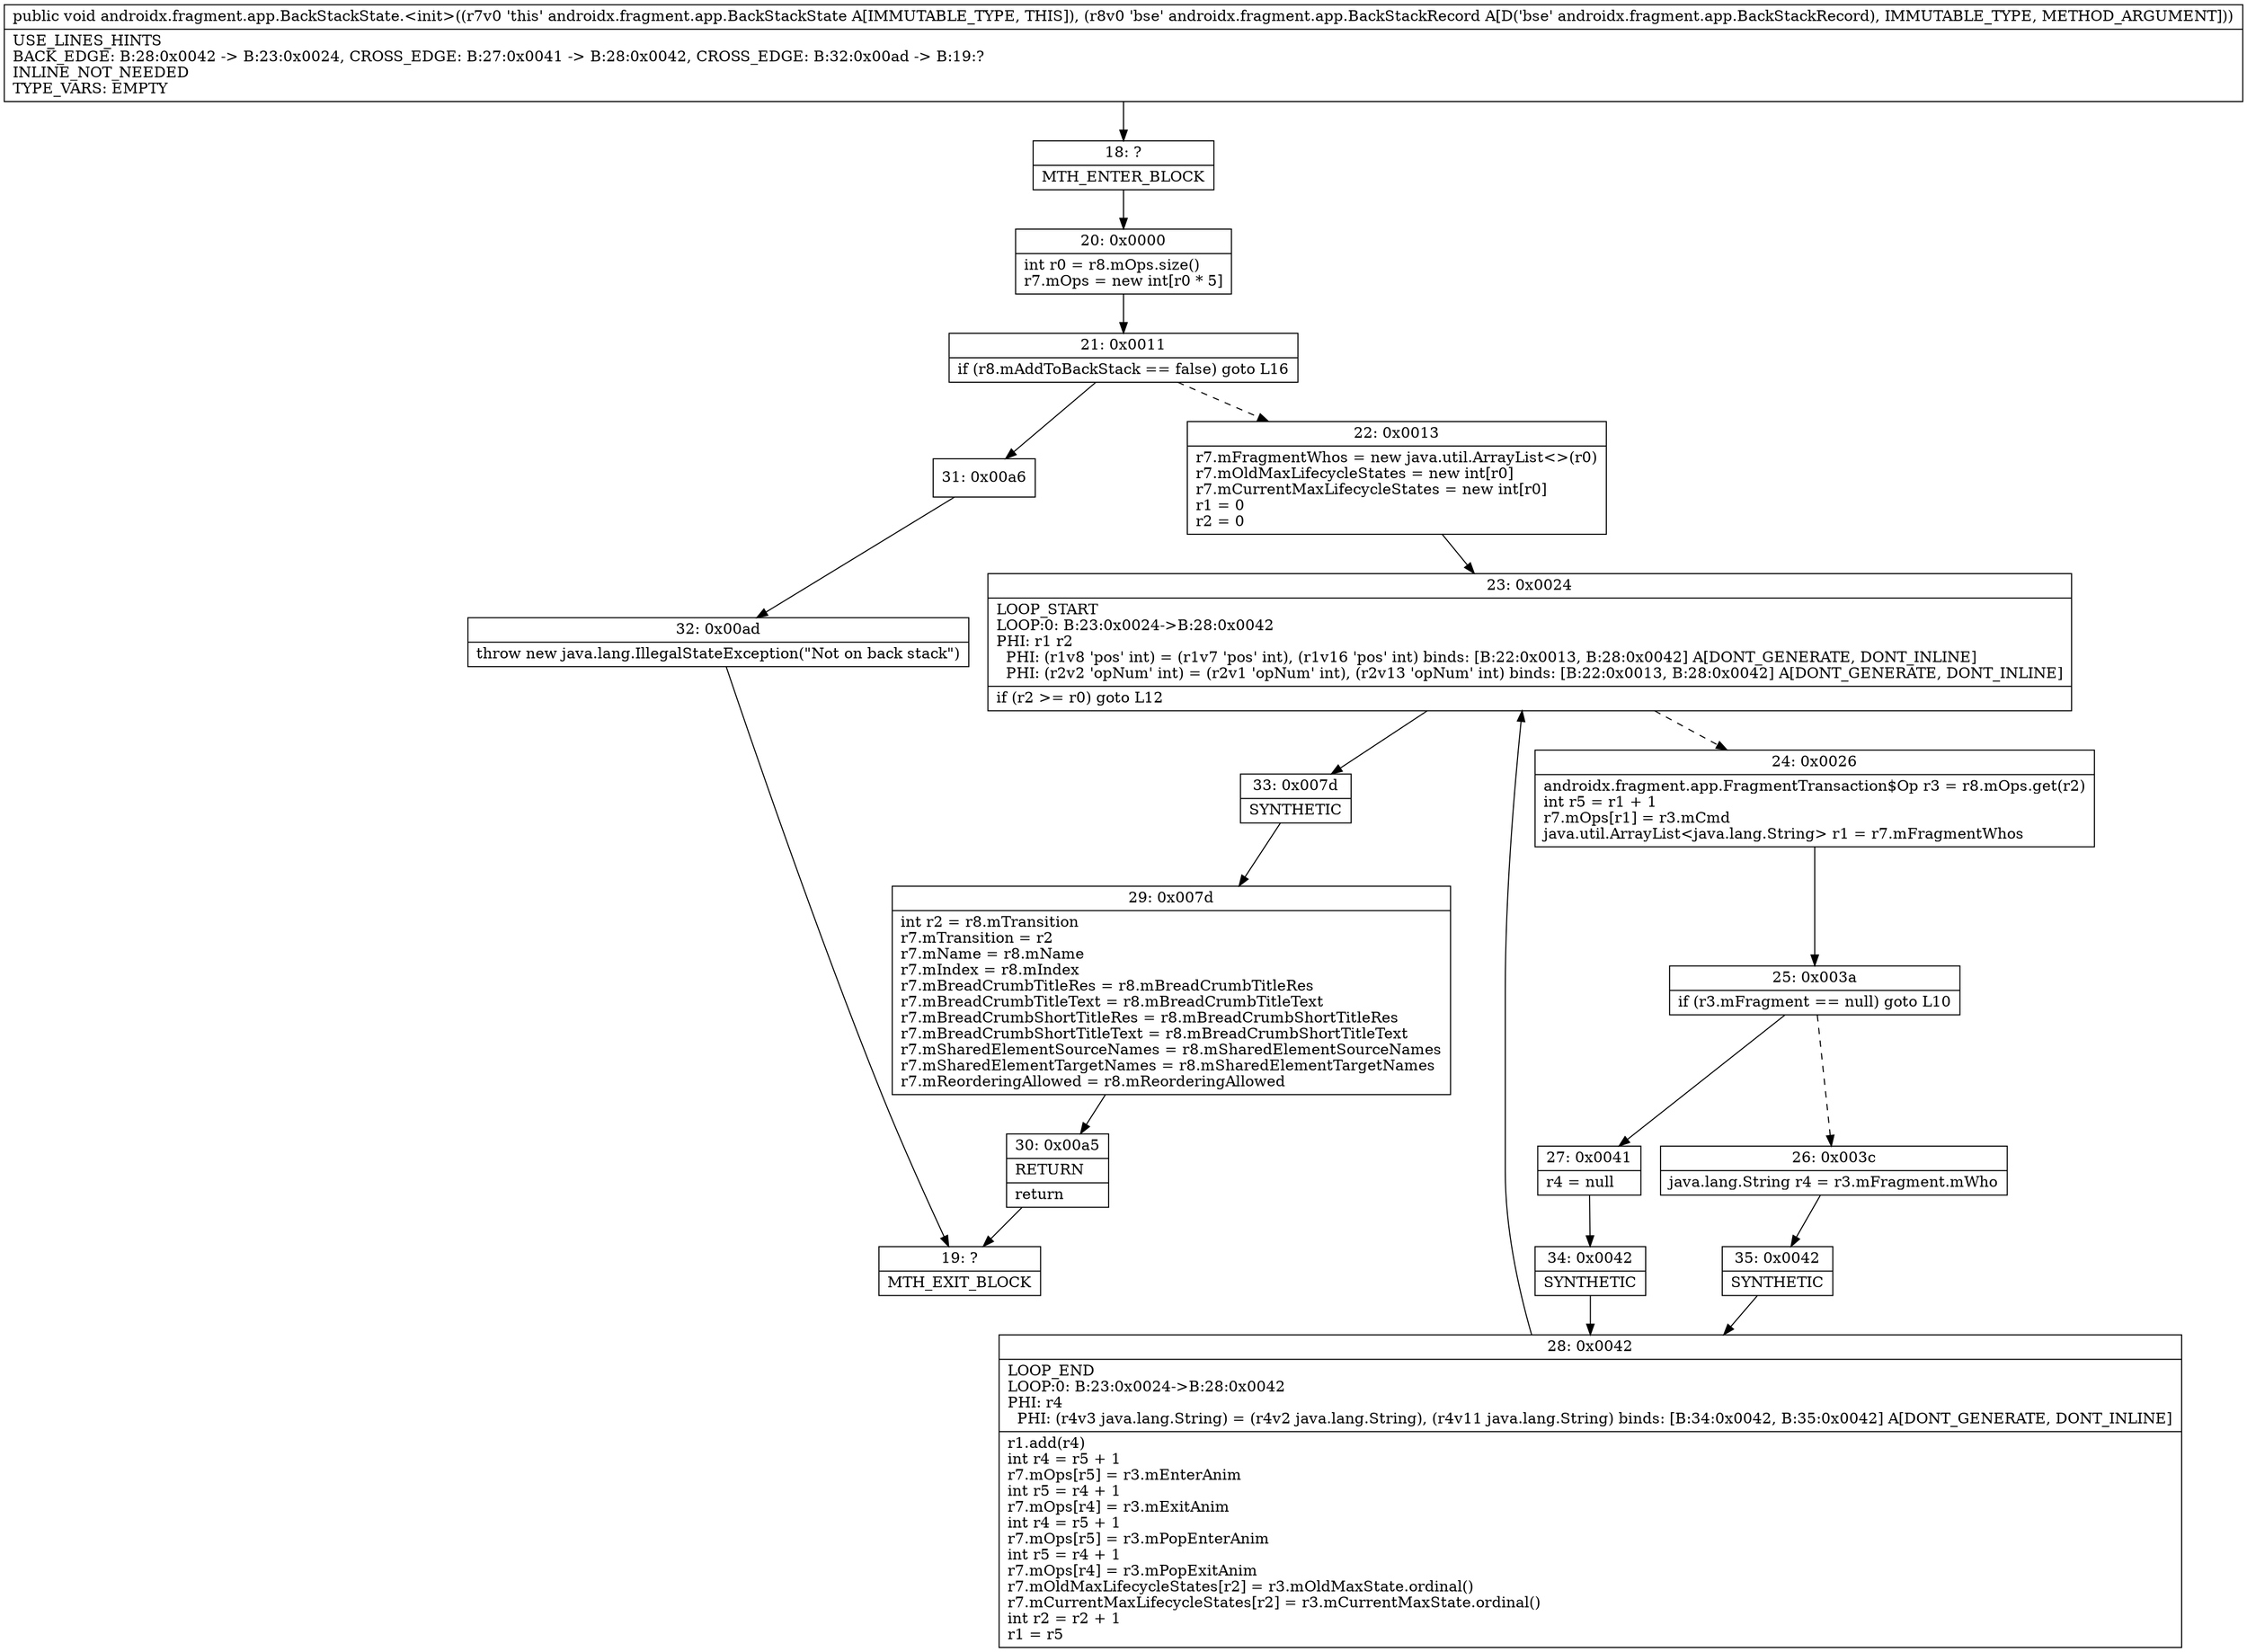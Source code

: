 digraph "CFG forandroidx.fragment.app.BackStackState.\<init\>(Landroidx\/fragment\/app\/BackStackRecord;)V" {
Node_18 [shape=record,label="{18\:\ ?|MTH_ENTER_BLOCK\l}"];
Node_20 [shape=record,label="{20\:\ 0x0000|int r0 = r8.mOps.size()\lr7.mOps = new int[r0 * 5]\l}"];
Node_21 [shape=record,label="{21\:\ 0x0011|if (r8.mAddToBackStack == false) goto L16\l}"];
Node_22 [shape=record,label="{22\:\ 0x0013|r7.mFragmentWhos = new java.util.ArrayList\<\>(r0)\lr7.mOldMaxLifecycleStates = new int[r0]\lr7.mCurrentMaxLifecycleStates = new int[r0]\lr1 = 0\lr2 = 0\l}"];
Node_23 [shape=record,label="{23\:\ 0x0024|LOOP_START\lLOOP:0: B:23:0x0024\-\>B:28:0x0042\lPHI: r1 r2 \l  PHI: (r1v8 'pos' int) = (r1v7 'pos' int), (r1v16 'pos' int) binds: [B:22:0x0013, B:28:0x0042] A[DONT_GENERATE, DONT_INLINE]\l  PHI: (r2v2 'opNum' int) = (r2v1 'opNum' int), (r2v13 'opNum' int) binds: [B:22:0x0013, B:28:0x0042] A[DONT_GENERATE, DONT_INLINE]\l|if (r2 \>= r0) goto L12\l}"];
Node_24 [shape=record,label="{24\:\ 0x0026|androidx.fragment.app.FragmentTransaction$Op r3 = r8.mOps.get(r2)\lint r5 = r1 + 1\lr7.mOps[r1] = r3.mCmd\ljava.util.ArrayList\<java.lang.String\> r1 = r7.mFragmentWhos\l}"];
Node_25 [shape=record,label="{25\:\ 0x003a|if (r3.mFragment == null) goto L10\l}"];
Node_26 [shape=record,label="{26\:\ 0x003c|java.lang.String r4 = r3.mFragment.mWho\l}"];
Node_35 [shape=record,label="{35\:\ 0x0042|SYNTHETIC\l}"];
Node_28 [shape=record,label="{28\:\ 0x0042|LOOP_END\lLOOP:0: B:23:0x0024\-\>B:28:0x0042\lPHI: r4 \l  PHI: (r4v3 java.lang.String) = (r4v2 java.lang.String), (r4v11 java.lang.String) binds: [B:34:0x0042, B:35:0x0042] A[DONT_GENERATE, DONT_INLINE]\l|r1.add(r4)\lint r4 = r5 + 1\lr7.mOps[r5] = r3.mEnterAnim\lint r5 = r4 + 1\lr7.mOps[r4] = r3.mExitAnim\lint r4 = r5 + 1\lr7.mOps[r5] = r3.mPopEnterAnim\lint r5 = r4 + 1\lr7.mOps[r4] = r3.mPopExitAnim\lr7.mOldMaxLifecycleStates[r2] = r3.mOldMaxState.ordinal()\lr7.mCurrentMaxLifecycleStates[r2] = r3.mCurrentMaxState.ordinal()\lint r2 = r2 + 1\lr1 = r5\l}"];
Node_27 [shape=record,label="{27\:\ 0x0041|r4 = null\l}"];
Node_34 [shape=record,label="{34\:\ 0x0042|SYNTHETIC\l}"];
Node_33 [shape=record,label="{33\:\ 0x007d|SYNTHETIC\l}"];
Node_29 [shape=record,label="{29\:\ 0x007d|int r2 = r8.mTransition\lr7.mTransition = r2\lr7.mName = r8.mName\lr7.mIndex = r8.mIndex\lr7.mBreadCrumbTitleRes = r8.mBreadCrumbTitleRes\lr7.mBreadCrumbTitleText = r8.mBreadCrumbTitleText\lr7.mBreadCrumbShortTitleRes = r8.mBreadCrumbShortTitleRes\lr7.mBreadCrumbShortTitleText = r8.mBreadCrumbShortTitleText\lr7.mSharedElementSourceNames = r8.mSharedElementSourceNames\lr7.mSharedElementTargetNames = r8.mSharedElementTargetNames\lr7.mReorderingAllowed = r8.mReorderingAllowed\l}"];
Node_30 [shape=record,label="{30\:\ 0x00a5|RETURN\l|return\l}"];
Node_19 [shape=record,label="{19\:\ ?|MTH_EXIT_BLOCK\l}"];
Node_31 [shape=record,label="{31\:\ 0x00a6}"];
Node_32 [shape=record,label="{32\:\ 0x00ad|throw new java.lang.IllegalStateException(\"Not on back stack\")\l}"];
MethodNode[shape=record,label="{public void androidx.fragment.app.BackStackState.\<init\>((r7v0 'this' androidx.fragment.app.BackStackState A[IMMUTABLE_TYPE, THIS]), (r8v0 'bse' androidx.fragment.app.BackStackRecord A[D('bse' androidx.fragment.app.BackStackRecord), IMMUTABLE_TYPE, METHOD_ARGUMENT]))  | USE_LINES_HINTS\lBACK_EDGE: B:28:0x0042 \-\> B:23:0x0024, CROSS_EDGE: B:27:0x0041 \-\> B:28:0x0042, CROSS_EDGE: B:32:0x00ad \-\> B:19:?\lINLINE_NOT_NEEDED\lTYPE_VARS: EMPTY\l}"];
MethodNode -> Node_18;Node_18 -> Node_20;
Node_20 -> Node_21;
Node_21 -> Node_22[style=dashed];
Node_21 -> Node_31;
Node_22 -> Node_23;
Node_23 -> Node_24[style=dashed];
Node_23 -> Node_33;
Node_24 -> Node_25;
Node_25 -> Node_26[style=dashed];
Node_25 -> Node_27;
Node_26 -> Node_35;
Node_35 -> Node_28;
Node_28 -> Node_23;
Node_27 -> Node_34;
Node_34 -> Node_28;
Node_33 -> Node_29;
Node_29 -> Node_30;
Node_30 -> Node_19;
Node_31 -> Node_32;
Node_32 -> Node_19;
}

